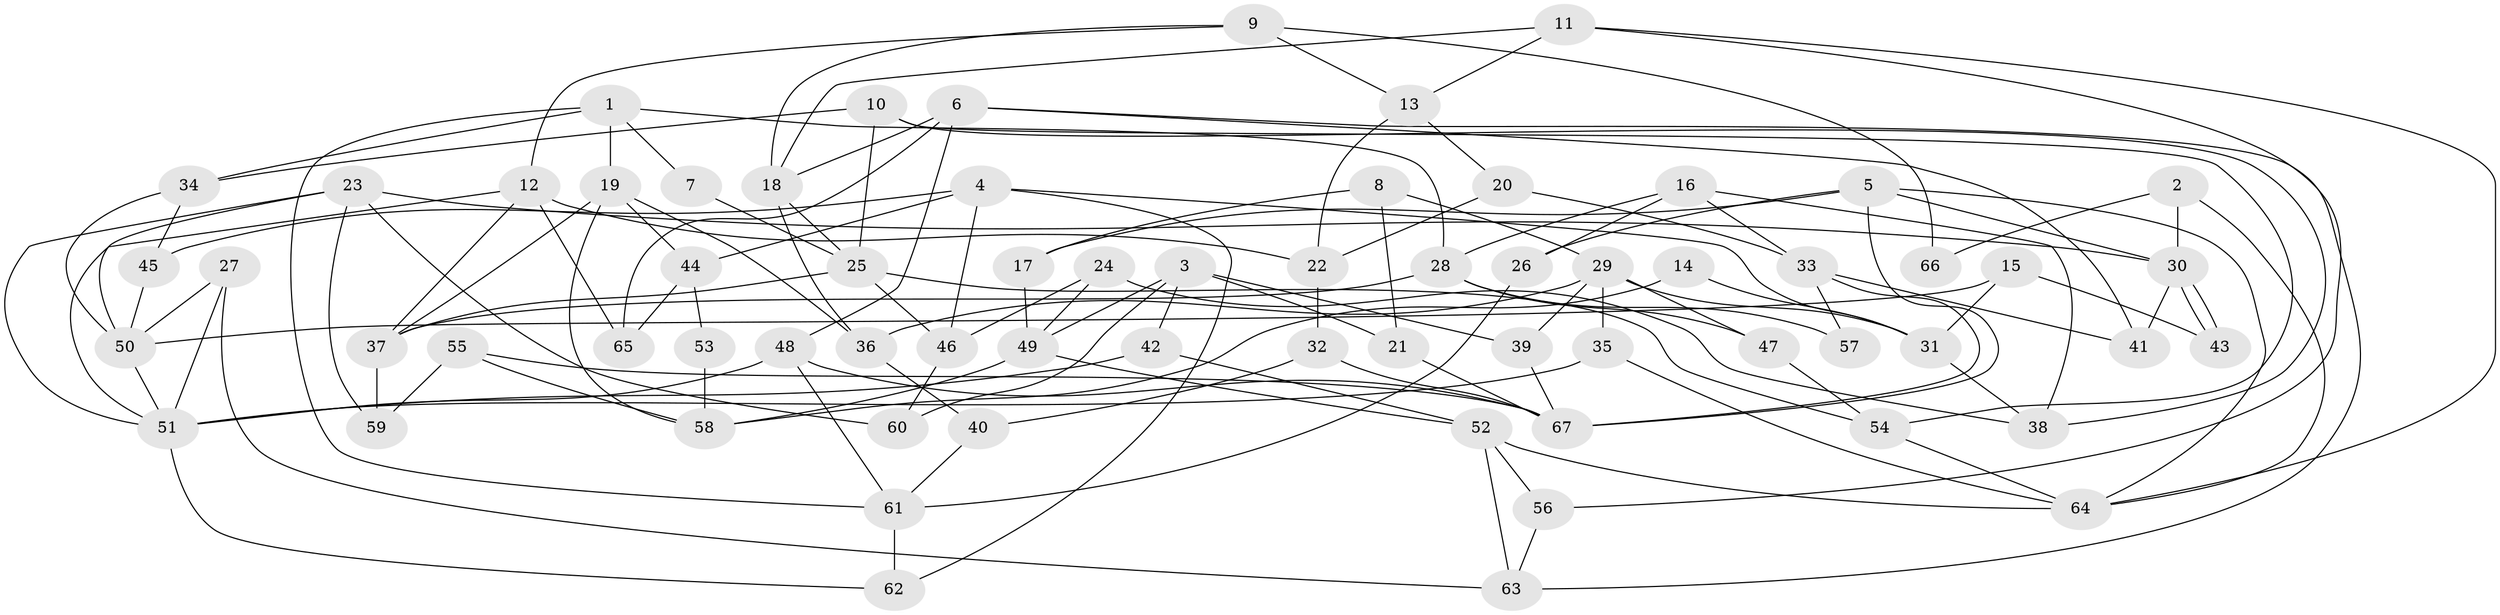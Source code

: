 // Generated by graph-tools (version 1.1) at 2025/50/03/09/25 03:50:01]
// undirected, 67 vertices, 134 edges
graph export_dot {
graph [start="1"]
  node [color=gray90,style=filled];
  1;
  2;
  3;
  4;
  5;
  6;
  7;
  8;
  9;
  10;
  11;
  12;
  13;
  14;
  15;
  16;
  17;
  18;
  19;
  20;
  21;
  22;
  23;
  24;
  25;
  26;
  27;
  28;
  29;
  30;
  31;
  32;
  33;
  34;
  35;
  36;
  37;
  38;
  39;
  40;
  41;
  42;
  43;
  44;
  45;
  46;
  47;
  48;
  49;
  50;
  51;
  52;
  53;
  54;
  55;
  56;
  57;
  58;
  59;
  60;
  61;
  62;
  63;
  64;
  65;
  66;
  67;
  1 -- 19;
  1 -- 61;
  1 -- 7;
  1 -- 28;
  1 -- 34;
  2 -- 30;
  2 -- 64;
  2 -- 66;
  3 -- 42;
  3 -- 60;
  3 -- 21;
  3 -- 39;
  3 -- 49;
  4 -- 45;
  4 -- 46;
  4 -- 31;
  4 -- 44;
  4 -- 62;
  5 -- 17;
  5 -- 30;
  5 -- 26;
  5 -- 64;
  5 -- 67;
  6 -- 65;
  6 -- 48;
  6 -- 18;
  6 -- 41;
  6 -- 63;
  7 -- 25;
  8 -- 29;
  8 -- 21;
  8 -- 17;
  9 -- 18;
  9 -- 12;
  9 -- 13;
  9 -- 66;
  10 -- 54;
  10 -- 34;
  10 -- 25;
  10 -- 38;
  11 -- 18;
  11 -- 64;
  11 -- 13;
  11 -- 56;
  12 -- 22;
  12 -- 51;
  12 -- 37;
  12 -- 65;
  13 -- 20;
  13 -- 22;
  14 -- 31;
  14 -- 58;
  15 -- 31;
  15 -- 50;
  15 -- 43;
  16 -- 26;
  16 -- 38;
  16 -- 28;
  16 -- 33;
  17 -- 49;
  18 -- 25;
  18 -- 36;
  19 -- 36;
  19 -- 37;
  19 -- 44;
  19 -- 58;
  20 -- 33;
  20 -- 22;
  21 -- 67;
  22 -- 32;
  23 -- 51;
  23 -- 30;
  23 -- 50;
  23 -- 59;
  23 -- 60;
  24 -- 49;
  24 -- 38;
  24 -- 46;
  25 -- 37;
  25 -- 46;
  25 -- 54;
  26 -- 61;
  27 -- 63;
  27 -- 50;
  27 -- 51;
  28 -- 37;
  28 -- 47;
  28 -- 57;
  29 -- 39;
  29 -- 47;
  29 -- 31;
  29 -- 35;
  29 -- 36;
  30 -- 41;
  30 -- 43;
  30 -- 43;
  31 -- 38;
  32 -- 67;
  32 -- 40;
  33 -- 67;
  33 -- 41;
  33 -- 57;
  34 -- 50;
  34 -- 45;
  35 -- 51;
  35 -- 64;
  36 -- 40;
  37 -- 59;
  39 -- 67;
  40 -- 61;
  42 -- 52;
  42 -- 51;
  44 -- 53;
  44 -- 65;
  45 -- 50;
  46 -- 60;
  47 -- 54;
  48 -- 61;
  48 -- 67;
  48 -- 51;
  49 -- 52;
  49 -- 58;
  50 -- 51;
  51 -- 62;
  52 -- 56;
  52 -- 64;
  52 -- 63;
  53 -- 58;
  54 -- 64;
  55 -- 59;
  55 -- 58;
  55 -- 67;
  56 -- 63;
  61 -- 62;
}
